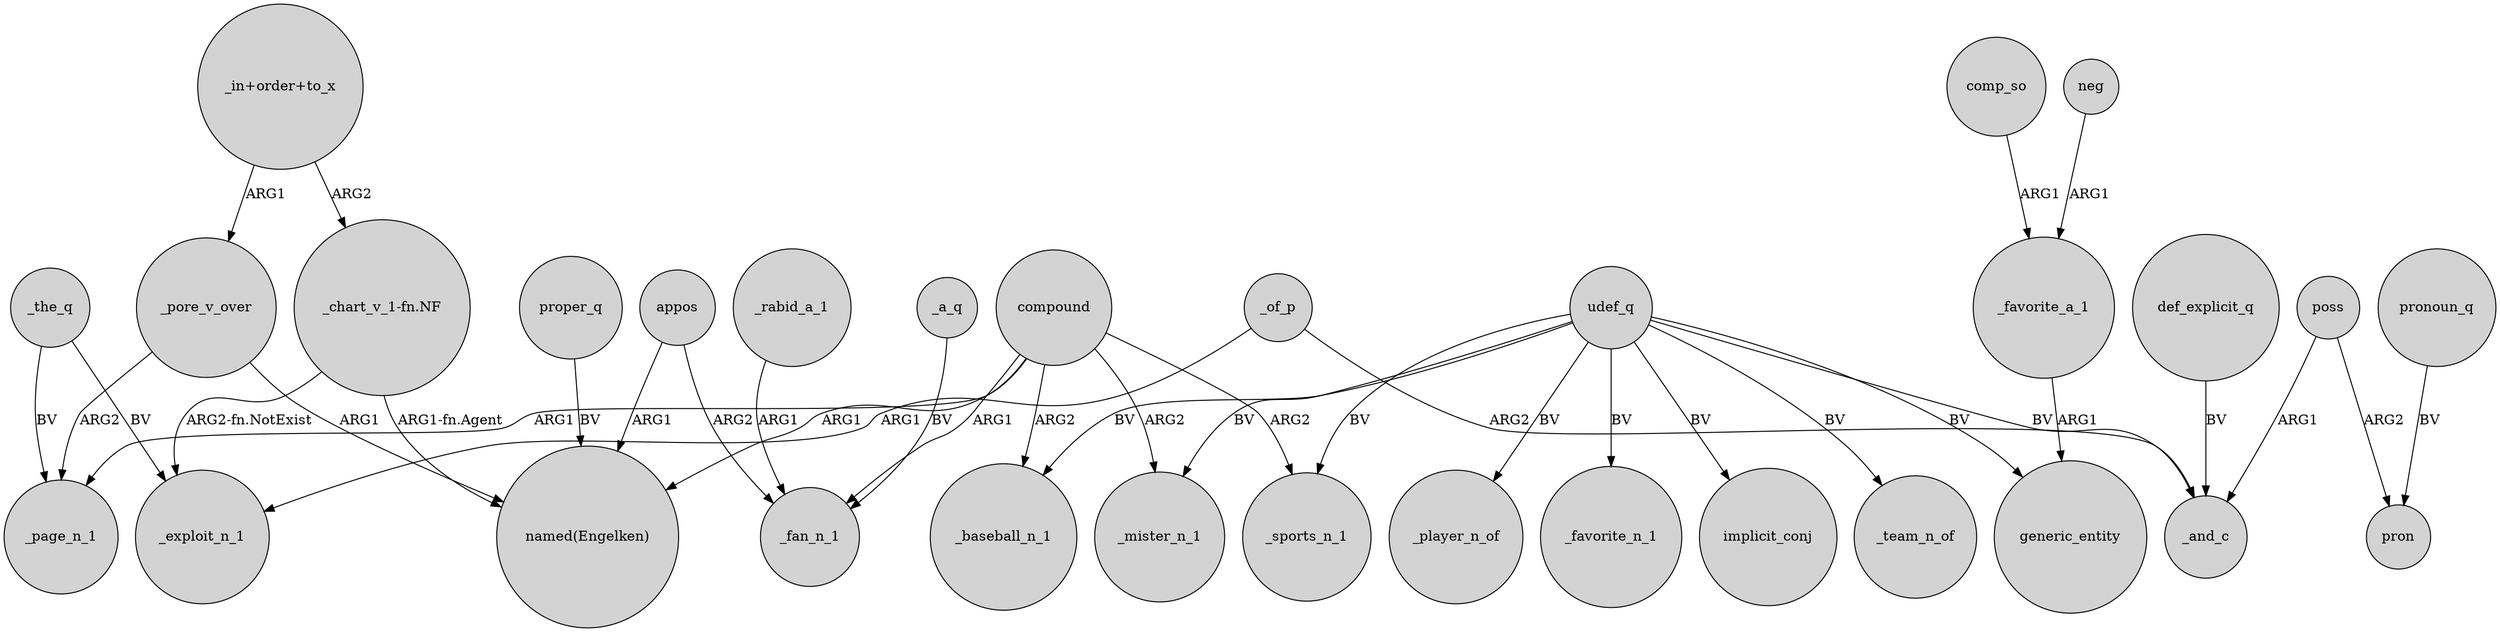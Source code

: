 digraph {
	node [shape=circle style=filled]
	compound -> _page_n_1 [label=ARG1]
	compound -> "named(Engelken)" [label=ARG1]
	udef_q -> generic_entity [label=BV]
	poss -> pron [label=ARG2]
	poss -> _and_c [label=ARG1]
	def_explicit_q -> _and_c [label=BV]
	"_chart_v_1-fn.NF" -> _exploit_n_1 [label="ARG2-fn.NotExist"]
	compound -> _mister_n_1 [label=ARG2]
	udef_q -> _baseball_n_1 [label=BV]
	udef_q -> _player_n_of [label=BV]
	udef_q -> _mister_n_1 [label=BV]
	_of_p -> _and_c [label=ARG2]
	_the_q -> _exploit_n_1 [label=BV]
	udef_q -> _favorite_n_1 [label=BV]
	_the_q -> _page_n_1 [label=BV]
	_of_p -> _exploit_n_1 [label=ARG1]
	udef_q -> implicit_conj [label=BV]
	_rabid_a_1 -> _fan_n_1 [label=ARG1]
	comp_so -> _favorite_a_1 [label=ARG1]
	pronoun_q -> pron [label=BV]
	"_in+order+to_x" -> _pore_v_over [label=ARG1]
	_pore_v_over -> "named(Engelken)" [label=ARG1]
	"_chart_v_1-fn.NF" -> "named(Engelken)" [label="ARG1-fn.Agent"]
	compound -> _baseball_n_1 [label=ARG2]
	udef_q -> _team_n_of [label=BV]
	proper_q -> "named(Engelken)" [label=BV]
	"_in+order+to_x" -> "_chart_v_1-fn.NF" [label=ARG2]
	appos -> "named(Engelken)" [label=ARG1]
	_pore_v_over -> _page_n_1 [label=ARG2]
	neg -> _favorite_a_1 [label=ARG1]
	compound -> _sports_n_1 [label=ARG2]
	_a_q -> _fan_n_1 [label=BV]
	compound -> _fan_n_1 [label=ARG1]
	_favorite_a_1 -> generic_entity [label=ARG1]
	udef_q -> _and_c [label=BV]
	appos -> _fan_n_1 [label=ARG2]
	udef_q -> _sports_n_1 [label=BV]
}
